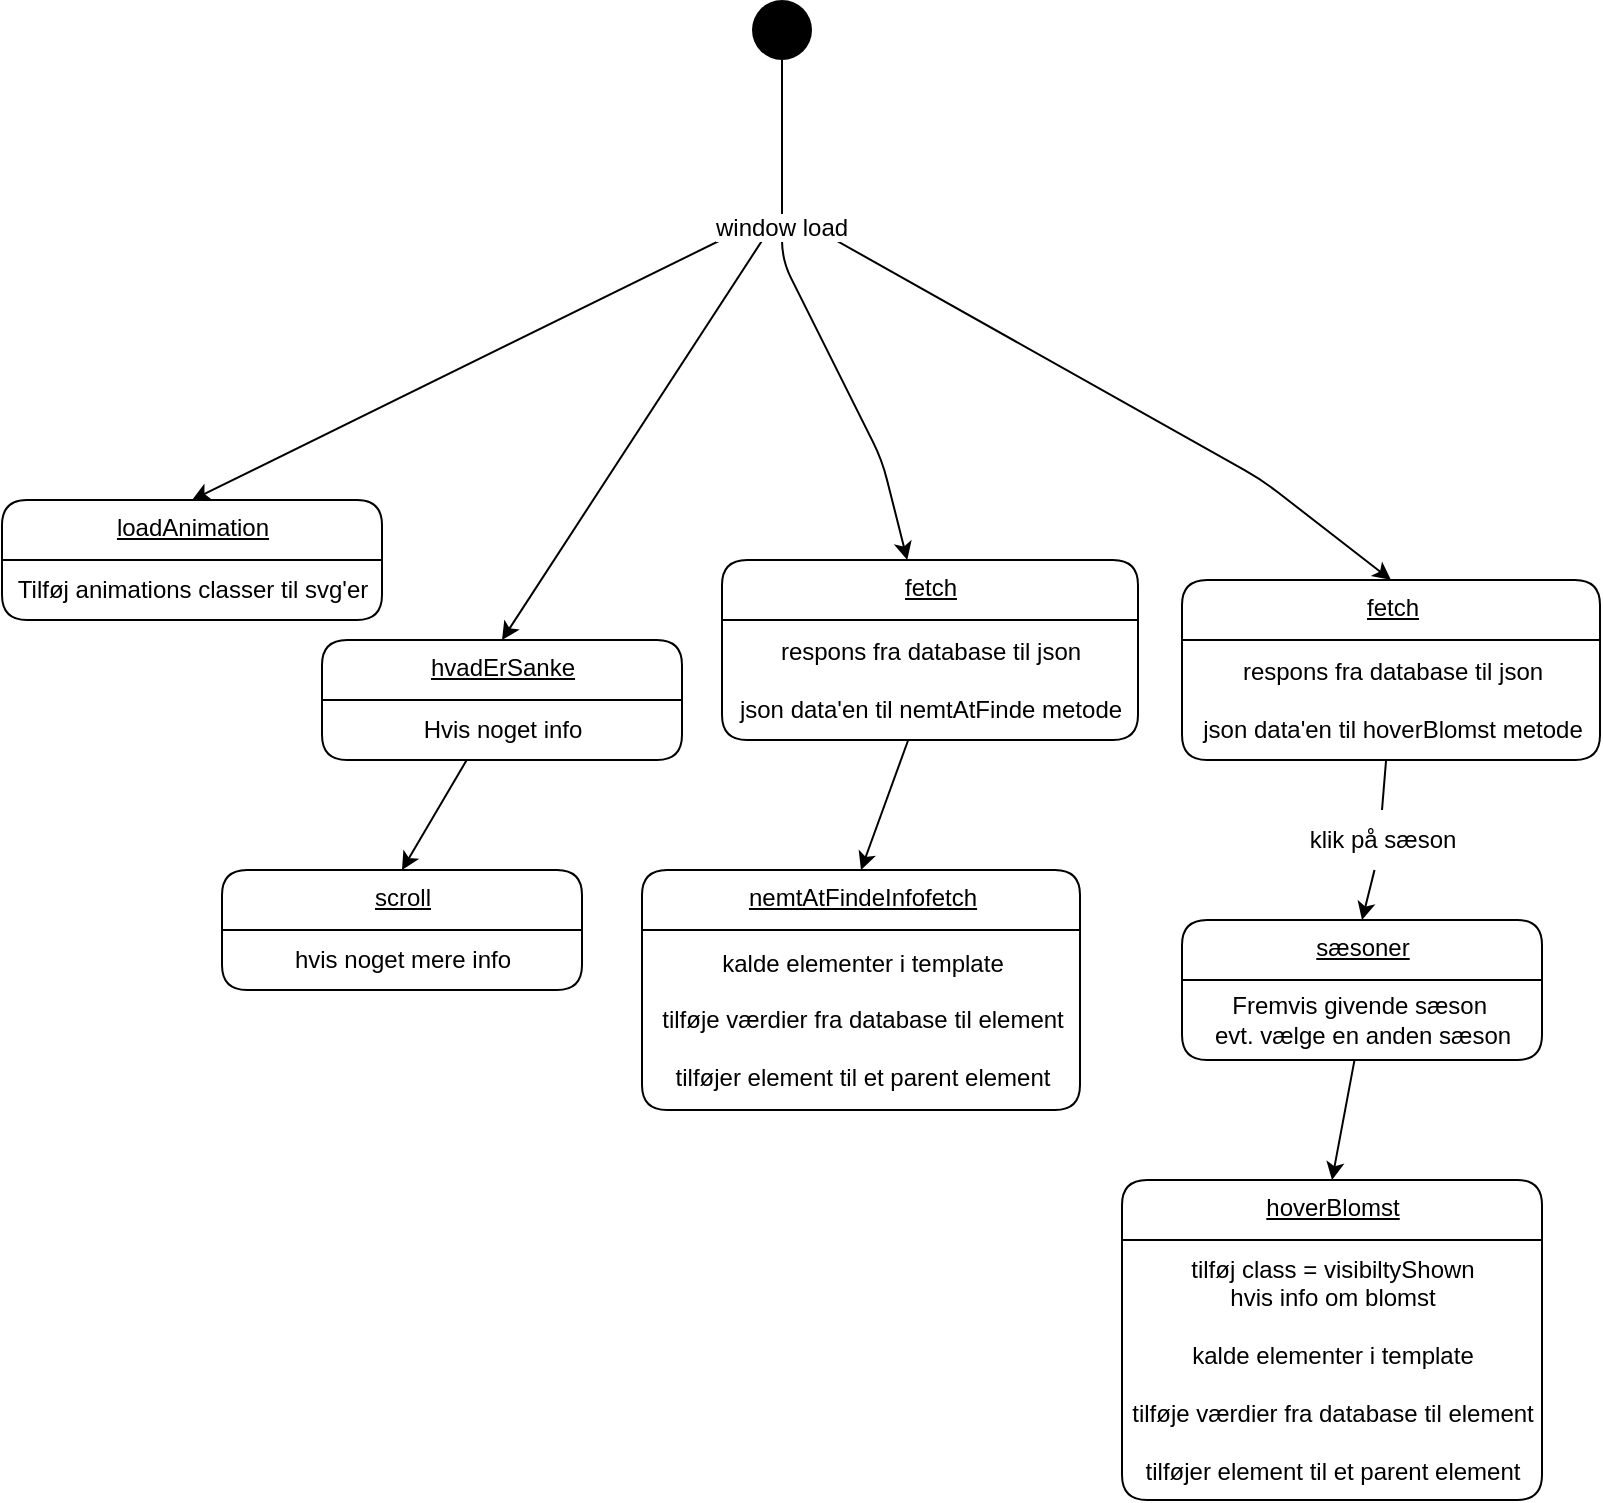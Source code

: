 <mxfile>
    <diagram id="l_NE1Li4OEQ0UMxDYObJ" name="Page-1">
        <mxGraphModel dx="1411" dy="1063" grid="1" gridSize="10" guides="1" tooltips="1" connect="1" arrows="1" fold="1" page="1" pageScale="1" pageWidth="827" pageHeight="1169" math="0" shadow="0">
            <root>
                <mxCell id="0"/>
                <mxCell id="1" parent="0"/>
                <mxCell id="6" style="edgeStyle=none;html=1;" parent="1" source="2" target="8" edge="1">
                    <mxGeometry relative="1" as="geometry">
                        <mxPoint x="410.0" y="110" as="targetPoint"/>
                        <Array as="points">
                            <mxPoint x="410" y="160"/>
                            <mxPoint x="460" y="260"/>
                        </Array>
                    </mxGeometry>
                </mxCell>
                <mxCell id="2" value="" style="ellipse;fillColor=#000000;strokeColor=none;" parent="1" vertex="1">
                    <mxGeometry x="395" y="30" width="30" height="30" as="geometry"/>
                </mxCell>
                <mxCell id="10" style="edgeStyle=none;html=1;entryX=0.5;entryY=0;entryDx=0;entryDy=0;" parent="1" source="7" target="16" edge="1">
                    <mxGeometry relative="1" as="geometry">
                        <mxPoint x="200" y="240" as="targetPoint"/>
                    </mxGeometry>
                </mxCell>
                <mxCell id="11" style="edgeStyle=none;html=1;entryX=0.5;entryY=0;entryDx=0;entryDy=0;" parent="1" source="7" target="33" edge="1">
                    <mxGeometry relative="1" as="geometry">
                        <mxPoint x="620" y="240" as="targetPoint"/>
                        <Array as="points">
                            <mxPoint x="650" y="270"/>
                        </Array>
                    </mxGeometry>
                </mxCell>
                <mxCell id="14" style="edgeStyle=none;html=1;entryX=0.5;entryY=0;entryDx=0;entryDy=0;" parent="1" source="7" target="12" edge="1">
                    <mxGeometry relative="1" as="geometry"/>
                </mxCell>
                <mxCell id="7" value="&lt;meta charset=&quot;utf-8&quot;&gt;&lt;span style=&quot;color: rgb(0, 0, 0); font-family: Helvetica; font-size: 12px; font-style: normal; font-variant-ligatures: normal; font-variant-caps: normal; font-weight: 400; letter-spacing: normal; orphans: 2; text-align: center; text-indent: 0px; text-transform: none; widows: 2; word-spacing: 0px; -webkit-text-stroke-width: 0px; background-color: rgb(255, 255, 255); text-decoration-thickness: initial; text-decoration-style: initial; text-decoration-color: initial; float: none; display: inline !important;&quot;&gt;window load&lt;/span&gt;" style="text;whiteSpace=wrap;html=1;" parent="1" vertex="1">
                    <mxGeometry x="375" y="130" width="70" height="10" as="geometry"/>
                </mxCell>
                <mxCell id="8" value="fetch" style="swimlane;fontStyle=4;align=center;verticalAlign=top;childLayout=stackLayout;horizontal=1;startSize=30;horizontalStack=0;resizeParent=1;resizeParentMax=0;resizeLast=0;collapsible=0;marginBottom=0;html=1;rounded=1;absoluteArcSize=1;arcSize=25;" parent="1" vertex="1">
                    <mxGeometry x="380" y="310" width="208" height="90" as="geometry"/>
                </mxCell>
                <mxCell id="28" value="respons fra database til json&lt;br&gt;&amp;nbsp;&lt;br&gt;json data'en til nemtAtFinde metode" style="text;html=1;align=center;verticalAlign=middle;resizable=0;points=[];autosize=1;strokeColor=none;fillColor=none;" parent="8" vertex="1">
                    <mxGeometry y="30" width="208" height="60" as="geometry"/>
                </mxCell>
                <mxCell id="21" style="edgeStyle=none;html=1;entryX=0.5;entryY=0;entryDx=0;entryDy=0;" parent="1" source="12" target="18" edge="1">
                    <mxGeometry relative="1" as="geometry"/>
                </mxCell>
                <mxCell id="12" value="hvadErSanke" style="swimlane;fontStyle=4;align=center;verticalAlign=top;childLayout=stackLayout;horizontal=1;startSize=30;horizontalStack=0;resizeParent=1;resizeParentMax=0;resizeLast=0;collapsible=0;marginBottom=0;html=1;rounded=1;absoluteArcSize=1;arcSize=25;" parent="1" vertex="1">
                    <mxGeometry x="180" y="350" width="180" height="60" as="geometry"/>
                </mxCell>
                <mxCell id="22" value="Hvis noget info" style="text;html=1;align=center;verticalAlign=middle;resizable=0;points=[];autosize=1;strokeColor=none;fillColor=none;" parent="12" vertex="1">
                    <mxGeometry y="30" width="180" height="30" as="geometry"/>
                </mxCell>
                <mxCell id="16" value="loadAnimation" style="swimlane;fontStyle=4;align=center;verticalAlign=top;childLayout=stackLayout;horizontal=1;startSize=30;horizontalStack=0;resizeParent=1;resizeParentMax=0;resizeLast=0;collapsible=0;marginBottom=0;html=1;rounded=1;absoluteArcSize=1;arcSize=25;" parent="1" vertex="1">
                    <mxGeometry x="20" y="280" width="190" height="60" as="geometry"/>
                </mxCell>
                <mxCell id="17" value="Tilføj animations classer til svg'er" style="text;html=1;align=center;verticalAlign=middle;resizable=0;points=[];autosize=1;strokeColor=none;fillColor=none;" parent="16" vertex="1">
                    <mxGeometry y="30" width="190" height="30" as="geometry"/>
                </mxCell>
                <mxCell id="18" value="scroll" style="swimlane;fontStyle=4;align=center;verticalAlign=top;childLayout=stackLayout;horizontal=1;startSize=30;horizontalStack=0;resizeParent=1;resizeParentMax=0;resizeLast=0;collapsible=0;marginBottom=0;html=1;rounded=1;absoluteArcSize=1;arcSize=25;" parent="1" vertex="1">
                    <mxGeometry x="130" y="465" width="180" height="60" as="geometry"/>
                </mxCell>
                <mxCell id="23" value="hvis noget mere info" style="text;html=1;align=center;verticalAlign=middle;resizable=0;points=[];autosize=1;strokeColor=none;fillColor=none;" parent="18" vertex="1">
                    <mxGeometry y="30" width="180" height="30" as="geometry"/>
                </mxCell>
                <mxCell id="25" value="nemtAtFindeInfofetch" style="swimlane;fontStyle=4;align=center;verticalAlign=top;childLayout=stackLayout;horizontal=1;startSize=30;horizontalStack=0;resizeParent=1;resizeParentMax=0;resizeLast=0;collapsible=0;marginBottom=0;html=1;rounded=1;absoluteArcSize=1;arcSize=25;" parent="1" vertex="1">
                    <mxGeometry x="340" y="465" width="219" height="120" as="geometry"/>
                </mxCell>
                <mxCell id="31" value="kalde elementer i template&lt;br&gt;&lt;br&gt;tilføje værdier fra database til element&lt;br&gt;&lt;br&gt;tilføjer element til et parent element" style="text;html=1;align=center;verticalAlign=middle;resizable=0;points=[];autosize=1;strokeColor=none;fillColor=none;" parent="25" vertex="1">
                    <mxGeometry y="30" width="219" height="90" as="geometry"/>
                </mxCell>
                <mxCell id="32" style="edgeStyle=none;html=1;entryX=0.5;entryY=0;entryDx=0;entryDy=0;" parent="1" source="28" target="25" edge="1">
                    <mxGeometry relative="1" as="geometry"/>
                </mxCell>
                <mxCell id="33" value="fetch" style="swimlane;fontStyle=4;align=center;verticalAlign=top;childLayout=stackLayout;horizontal=1;startSize=30;horizontalStack=0;resizeParent=1;resizeParentMax=0;resizeLast=0;collapsible=0;marginBottom=0;html=1;rounded=1;absoluteArcSize=1;arcSize=25;" parent="1" vertex="1">
                    <mxGeometry x="610" y="320" width="209" height="90" as="geometry"/>
                </mxCell>
                <mxCell id="34" value="respons fra database til json&lt;br&gt;&amp;nbsp;&lt;br&gt;json data'en til hoverBlomst metode" style="text;html=1;align=center;verticalAlign=middle;resizable=0;points=[];autosize=1;strokeColor=none;fillColor=none;" parent="33" vertex="1">
                    <mxGeometry y="30" width="209" height="60" as="geometry"/>
                </mxCell>
                <mxCell id="37" value="hoverBlomst" style="swimlane;fontStyle=4;align=center;verticalAlign=top;childLayout=stackLayout;horizontal=1;startSize=30;horizontalStack=0;resizeParent=1;resizeParentMax=0;resizeLast=0;collapsible=0;marginBottom=0;html=1;rounded=1;absoluteArcSize=1;arcSize=25;" parent="1" vertex="1">
                    <mxGeometry x="580" y="620" width="210" height="160" as="geometry"/>
                </mxCell>
                <mxCell id="40" value="tilføj class = visibiltyShown&lt;br&gt;hvis info om blomst&lt;br&gt;&lt;br&gt;kalde elementer i template&lt;br style=&quot;border-color: var(--border-color);&quot;&gt;&lt;br style=&quot;border-color: var(--border-color);&quot;&gt;tilføje værdier fra database til element&lt;br style=&quot;border-color: var(--border-color);&quot;&gt;&lt;br style=&quot;border-color: var(--border-color);&quot;&gt;tilføjer element til et parent element" style="text;html=1;align=center;verticalAlign=middle;resizable=0;points=[];autosize=1;strokeColor=none;fillColor=none;" parent="37" vertex="1">
                    <mxGeometry y="30" width="210" height="130" as="geometry"/>
                </mxCell>
                <mxCell id="41" value="sæsoner" style="swimlane;fontStyle=4;align=center;verticalAlign=top;childLayout=stackLayout;horizontal=1;startSize=30;horizontalStack=0;resizeParent=1;resizeParentMax=0;resizeLast=0;collapsible=0;marginBottom=0;html=1;rounded=1;absoluteArcSize=1;arcSize=25;" parent="1" vertex="1">
                    <mxGeometry x="610" y="490" width="180" height="70" as="geometry"/>
                </mxCell>
                <mxCell id="42" value="Fremvis givende sæson&amp;nbsp;&lt;br&gt;evt. vælge en anden sæson" style="text;html=1;align=center;verticalAlign=middle;resizable=0;points=[];autosize=1;strokeColor=none;fillColor=none;" parent="41" vertex="1">
                    <mxGeometry y="30" width="180" height="40" as="geometry"/>
                </mxCell>
                <mxCell id="43" style="edgeStyle=none;html=1;entryX=0.5;entryY=0;entryDx=0;entryDy=0;startArrow=none;" parent="1" source="45" target="41" edge="1">
                    <mxGeometry relative="1" as="geometry"/>
                </mxCell>
                <mxCell id="44" style="edgeStyle=none;html=1;entryX=0.5;entryY=0;entryDx=0;entryDy=0;" parent="1" source="42" target="37" edge="1">
                    <mxGeometry relative="1" as="geometry"/>
                </mxCell>
                <mxCell id="46" value="" style="edgeStyle=none;html=1;entryX=0.5;entryY=0;entryDx=0;entryDy=0;endArrow=none;" parent="1" source="34" target="45" edge="1">
                    <mxGeometry relative="1" as="geometry">
                        <mxPoint x="780.0" y="370.0" as="sourcePoint"/>
                        <mxPoint x="780" y="440" as="targetPoint"/>
                    </mxGeometry>
                </mxCell>
                <mxCell id="45" value="klik på sæson" style="text;html=1;align=center;verticalAlign=middle;resizable=0;points=[];autosize=1;strokeColor=none;fillColor=none;" parent="1" vertex="1">
                    <mxGeometry x="660" y="435" width="100" height="30" as="geometry"/>
                </mxCell>
            </root>
        </mxGraphModel>
    </diagram>
</mxfile>